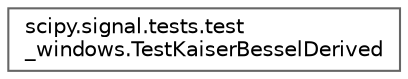 digraph "Graphical Class Hierarchy"
{
 // LATEX_PDF_SIZE
  bgcolor="transparent";
  edge [fontname=Helvetica,fontsize=10,labelfontname=Helvetica,labelfontsize=10];
  node [fontname=Helvetica,fontsize=10,shape=box,height=0.2,width=0.4];
  rankdir="LR";
  Node0 [id="Node000000",label="scipy.signal.tests.test\l_windows.TestKaiserBesselDerived",height=0.2,width=0.4,color="grey40", fillcolor="white", style="filled",URL="$d1/de5/classscipy_1_1signal_1_1tests_1_1test__windows_1_1TestKaiserBesselDerived.html",tooltip=" "];
}
